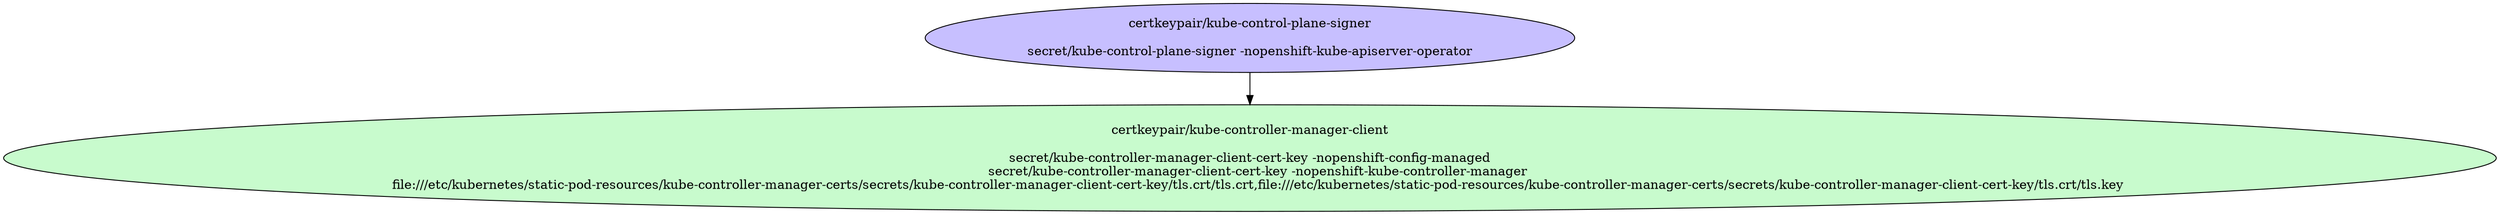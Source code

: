 digraph "Local Certificate" {
  // Node definitions.
  5 [
    label="certkeypair/kube-control-plane-signer\n\nsecret/kube-control-plane-signer -nopenshift-kube-apiserver-operator\n"
    style=filled
    fillcolor="#c7bfff"
  ];
  9 [
    label="certkeypair/kube-controller-manager-client\n\nsecret/kube-controller-manager-client-cert-key -nopenshift-config-managed\n    secret/kube-controller-manager-client-cert-key -nopenshift-kube-controller-manager\n    file:///etc/kubernetes/static-pod-resources/kube-controller-manager-certs/secrets/kube-controller-manager-client-cert-key/tls.crt/tls.crt,file:///etc/kubernetes/static-pod-resources/kube-controller-manager-certs/secrets/kube-controller-manager-client-cert-key/tls.crt/tls.key\n"
    style=filled
    fillcolor="#c8fbcd"
  ];

  // Edge definitions.
  5 -> 9;
}